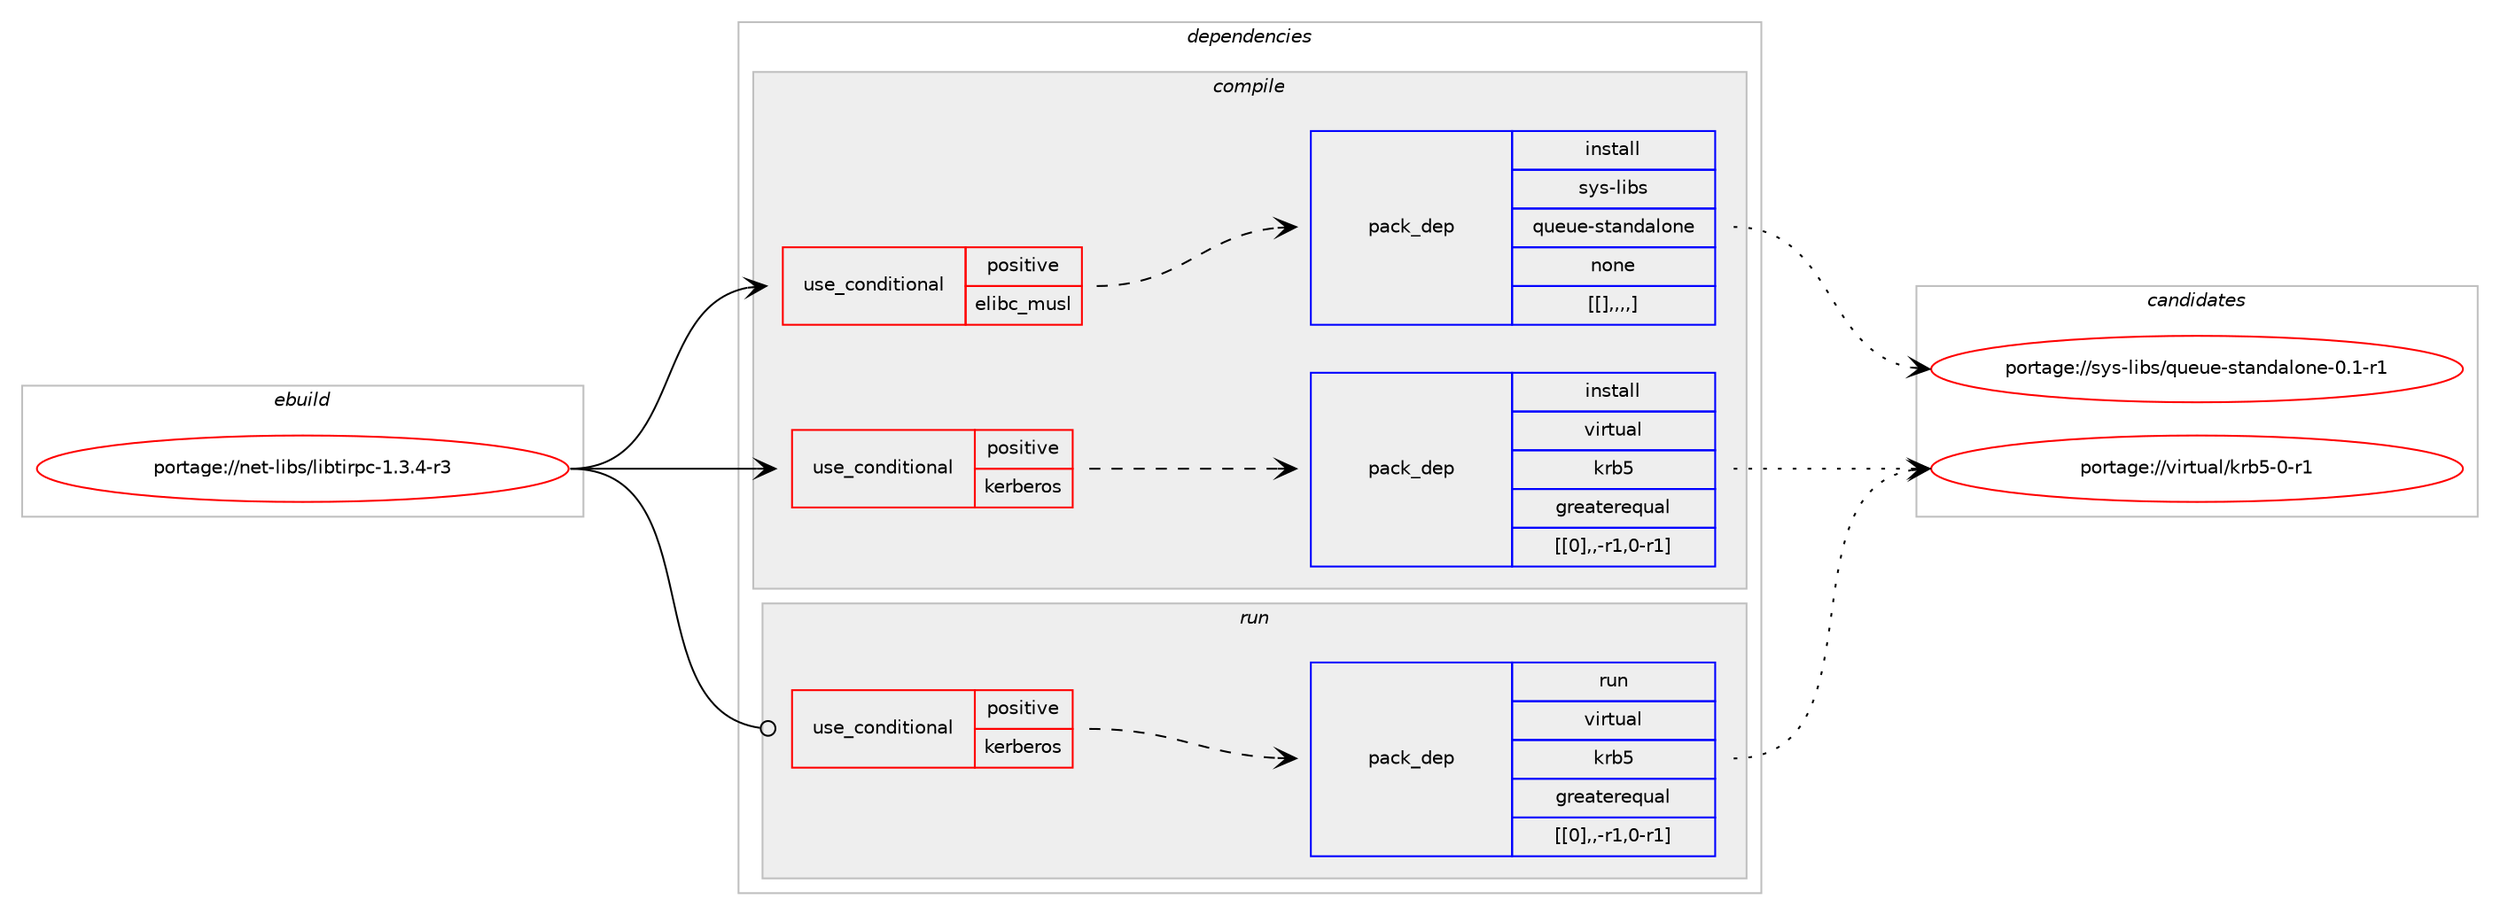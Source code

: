 digraph prolog {

# *************
# Graph options
# *************

newrank=true;
concentrate=true;
compound=true;
graph [rankdir=LR,fontname=Helvetica,fontsize=10,ranksep=1.5];#, ranksep=2.5, nodesep=0.2];
edge  [arrowhead=vee];
node  [fontname=Helvetica,fontsize=10];

# **********
# The ebuild
# **********

subgraph cluster_leftcol {
color=gray;
label=<<i>ebuild</i>>;
id [label="portage://net-libs/libtirpc-1.3.4-r3", color=red, width=4, href="../net-libs/libtirpc-1.3.4-r3.svg"];
}

# ****************
# The dependencies
# ****************

subgraph cluster_midcol {
color=gray;
label=<<i>dependencies</i>>;
subgraph cluster_compile {
fillcolor="#eeeeee";
style=filled;
label=<<i>compile</i>>;
subgraph cond2900 {
dependency7506 [label=<<TABLE BORDER="0" CELLBORDER="1" CELLSPACING="0" CELLPADDING="4"><TR><TD ROWSPAN="3" CELLPADDING="10">use_conditional</TD></TR><TR><TD>positive</TD></TR><TR><TD>elibc_musl</TD></TR></TABLE>>, shape=none, color=red];
subgraph pack4591 {
dependency7507 [label=<<TABLE BORDER="0" CELLBORDER="1" CELLSPACING="0" CELLPADDING="4" WIDTH="220"><TR><TD ROWSPAN="6" CELLPADDING="30">pack_dep</TD></TR><TR><TD WIDTH="110">install</TD></TR><TR><TD>sys-libs</TD></TR><TR><TD>queue-standalone</TD></TR><TR><TD>none</TD></TR><TR><TD>[[],,,,]</TD></TR></TABLE>>, shape=none, color=blue];
}
dependency7506:e -> dependency7507:w [weight=20,style="dashed",arrowhead="vee"];
}
id:e -> dependency7506:w [weight=20,style="solid",arrowhead="vee"];
subgraph cond2901 {
dependency7508 [label=<<TABLE BORDER="0" CELLBORDER="1" CELLSPACING="0" CELLPADDING="4"><TR><TD ROWSPAN="3" CELLPADDING="10">use_conditional</TD></TR><TR><TD>positive</TD></TR><TR><TD>kerberos</TD></TR></TABLE>>, shape=none, color=red];
subgraph pack4592 {
dependency7509 [label=<<TABLE BORDER="0" CELLBORDER="1" CELLSPACING="0" CELLPADDING="4" WIDTH="220"><TR><TD ROWSPAN="6" CELLPADDING="30">pack_dep</TD></TR><TR><TD WIDTH="110">install</TD></TR><TR><TD>virtual</TD></TR><TR><TD>krb5</TD></TR><TR><TD>greaterequal</TD></TR><TR><TD>[[0],,-r1,0-r1]</TD></TR></TABLE>>, shape=none, color=blue];
}
dependency7508:e -> dependency7509:w [weight=20,style="dashed",arrowhead="vee"];
}
id:e -> dependency7508:w [weight=20,style="solid",arrowhead="vee"];
}
subgraph cluster_compileandrun {
fillcolor="#eeeeee";
style=filled;
label=<<i>compile and run</i>>;
}
subgraph cluster_run {
fillcolor="#eeeeee";
style=filled;
label=<<i>run</i>>;
subgraph cond2902 {
dependency7510 [label=<<TABLE BORDER="0" CELLBORDER="1" CELLSPACING="0" CELLPADDING="4"><TR><TD ROWSPAN="3" CELLPADDING="10">use_conditional</TD></TR><TR><TD>positive</TD></TR><TR><TD>kerberos</TD></TR></TABLE>>, shape=none, color=red];
subgraph pack4593 {
dependency7511 [label=<<TABLE BORDER="0" CELLBORDER="1" CELLSPACING="0" CELLPADDING="4" WIDTH="220"><TR><TD ROWSPAN="6" CELLPADDING="30">pack_dep</TD></TR><TR><TD WIDTH="110">run</TD></TR><TR><TD>virtual</TD></TR><TR><TD>krb5</TD></TR><TR><TD>greaterequal</TD></TR><TR><TD>[[0],,-r1,0-r1]</TD></TR></TABLE>>, shape=none, color=blue];
}
dependency7510:e -> dependency7511:w [weight=20,style="dashed",arrowhead="vee"];
}
id:e -> dependency7510:w [weight=20,style="solid",arrowhead="odot"];
}
}

# **************
# The candidates
# **************

subgraph cluster_choices {
rank=same;
color=gray;
label=<<i>candidates</i>>;

subgraph choice4591 {
color=black;
nodesep=1;
choice115121115451081059811547113117101117101451151169711010097108111110101454846494511449 [label="portage://sys-libs/queue-standalone-0.1-r1", color=red, width=4,href="../sys-libs/queue-standalone-0.1-r1.svg"];
dependency7507:e -> choice115121115451081059811547113117101117101451151169711010097108111110101454846494511449:w [style=dotted,weight="100"];
}
subgraph choice4592 {
color=black;
nodesep=1;
choice1181051141161179710847107114985345484511449 [label="portage://virtual/krb5-0-r1", color=red, width=4,href="../virtual/krb5-0-r1.svg"];
dependency7509:e -> choice1181051141161179710847107114985345484511449:w [style=dotted,weight="100"];
}
subgraph choice4593 {
color=black;
nodesep=1;
choice1181051141161179710847107114985345484511449 [label="portage://virtual/krb5-0-r1", color=red, width=4,href="../virtual/krb5-0-r1.svg"];
dependency7511:e -> choice1181051141161179710847107114985345484511449:w [style=dotted,weight="100"];
}
}

}
